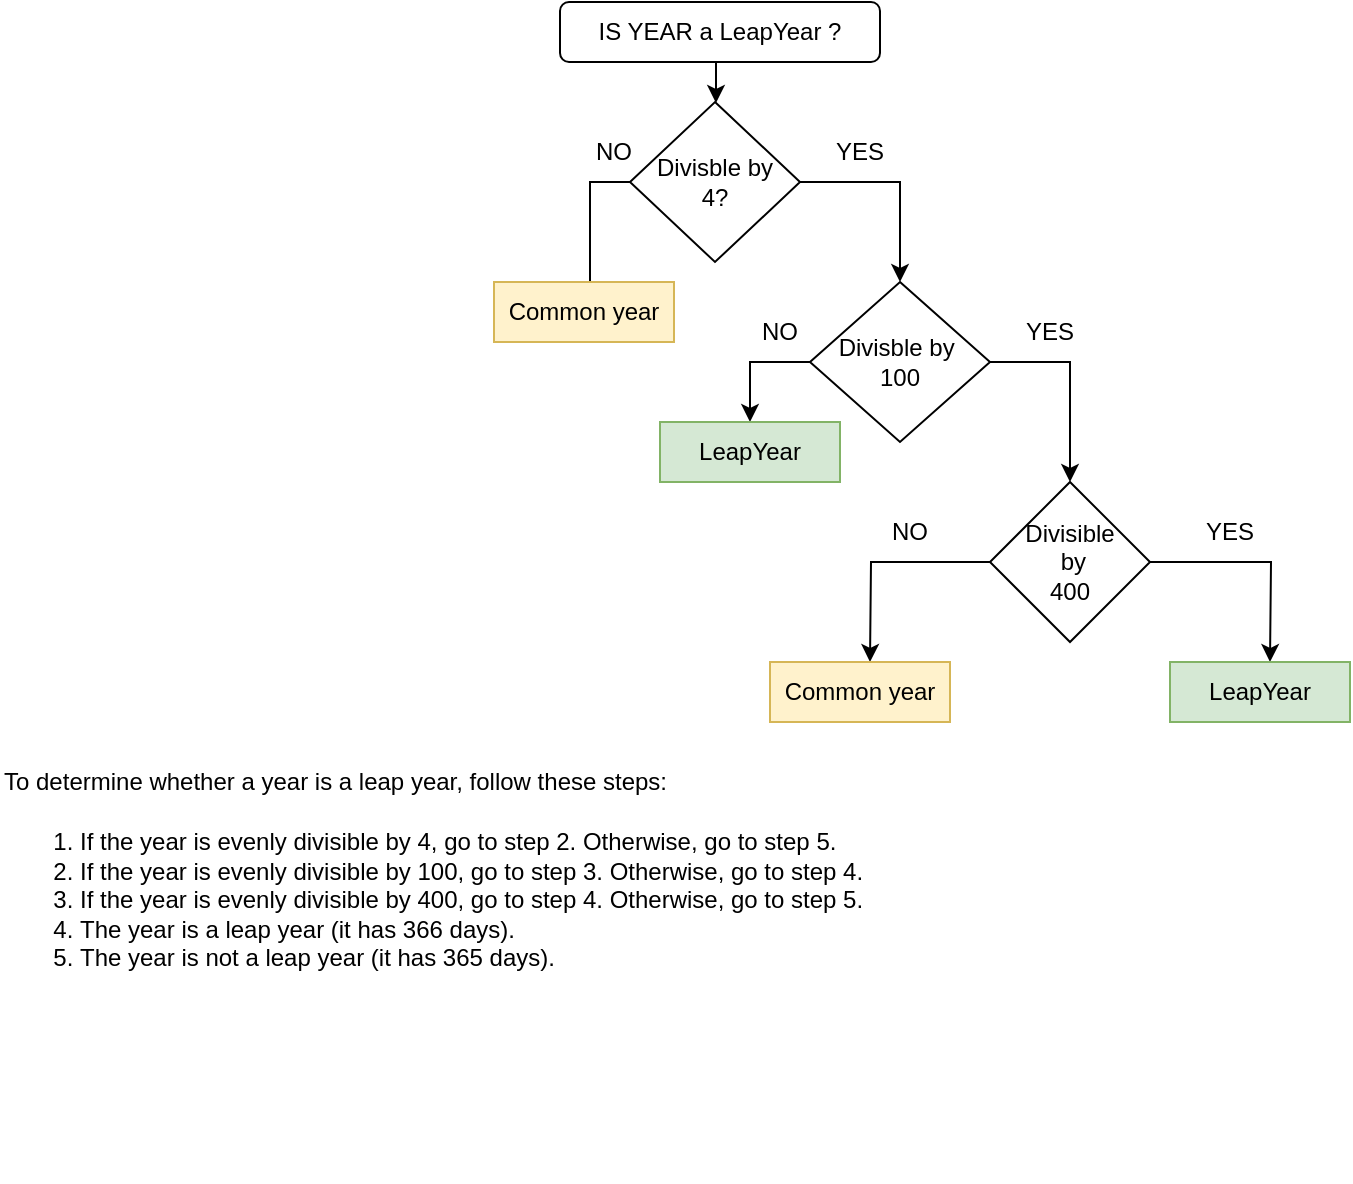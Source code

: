 <mxfile version="21.1.0" type="device">
  <diagram name="Page-1" id="ohbFDob1hToep83ffyxv">
    <mxGraphModel dx="1137" dy="582" grid="1" gridSize="10" guides="1" tooltips="1" connect="1" arrows="1" fold="1" page="1" pageScale="1" pageWidth="850" pageHeight="1100" math="0" shadow="0">
      <root>
        <mxCell id="0" />
        <mxCell id="1" parent="0" />
        <mxCell id="7F210UR98_wTJYgR5hzf-3" style="edgeStyle=orthogonalEdgeStyle;rounded=0;orthogonalLoop=1;jettySize=auto;html=1;exitX=0.5;exitY=1;exitDx=0;exitDy=0;" edge="1" parent="1" source="7F210UR98_wTJYgR5hzf-2" target="7F210UR98_wTJYgR5hzf-4">
          <mxGeometry relative="1" as="geometry">
            <mxPoint x="425" y="230" as="targetPoint" />
            <Array as="points">
              <mxPoint x="423" y="180" />
              <mxPoint x="423" y="180" />
            </Array>
          </mxGeometry>
        </mxCell>
        <mxCell id="7F210UR98_wTJYgR5hzf-2" value="IS YEAR a LeapYear ?" style="rounded=1;whiteSpace=wrap;html=1;" vertex="1" parent="1">
          <mxGeometry x="345" y="140" width="160" height="30" as="geometry" />
        </mxCell>
        <mxCell id="7F210UR98_wTJYgR5hzf-5" style="edgeStyle=orthogonalEdgeStyle;rounded=0;orthogonalLoop=1;jettySize=auto;html=1;exitX=1;exitY=0.5;exitDx=0;exitDy=0;" edge="1" parent="1" source="7F210UR98_wTJYgR5hzf-4" target="7F210UR98_wTJYgR5hzf-6">
          <mxGeometry relative="1" as="geometry">
            <mxPoint x="520" y="290" as="targetPoint" />
          </mxGeometry>
        </mxCell>
        <mxCell id="7F210UR98_wTJYgR5hzf-9" style="edgeStyle=orthogonalEdgeStyle;rounded=0;orthogonalLoop=1;jettySize=auto;html=1;exitX=0;exitY=0.5;exitDx=0;exitDy=0;" edge="1" parent="1" source="7F210UR98_wTJYgR5hzf-4">
          <mxGeometry relative="1" as="geometry">
            <mxPoint x="360" y="280" as="targetPoint" />
          </mxGeometry>
        </mxCell>
        <mxCell id="7F210UR98_wTJYgR5hzf-4" value="Divisble by&lt;br&gt;4?" style="rhombus;whiteSpace=wrap;html=1;" vertex="1" parent="1">
          <mxGeometry x="380" y="190" width="85" height="80" as="geometry" />
        </mxCell>
        <mxCell id="7F210UR98_wTJYgR5hzf-7" style="edgeStyle=orthogonalEdgeStyle;rounded=0;orthogonalLoop=1;jettySize=auto;html=1;exitX=1;exitY=0.5;exitDx=0;exitDy=0;" edge="1" parent="1" source="7F210UR98_wTJYgR5hzf-6">
          <mxGeometry relative="1" as="geometry">
            <mxPoint x="600" y="380" as="targetPoint" />
            <Array as="points">
              <mxPoint x="600" y="320" />
            </Array>
          </mxGeometry>
        </mxCell>
        <mxCell id="7F210UR98_wTJYgR5hzf-11" style="edgeStyle=orthogonalEdgeStyle;rounded=0;orthogonalLoop=1;jettySize=auto;html=1;exitX=0;exitY=0.5;exitDx=0;exitDy=0;" edge="1" parent="1" source="7F210UR98_wTJYgR5hzf-6">
          <mxGeometry relative="1" as="geometry">
            <mxPoint x="440" y="350" as="targetPoint" />
            <Array as="points">
              <mxPoint x="440" y="320" />
            </Array>
          </mxGeometry>
        </mxCell>
        <mxCell id="7F210UR98_wTJYgR5hzf-6" value="Divisble by&amp;nbsp;&lt;br&gt;100" style="rhombus;whiteSpace=wrap;html=1;" vertex="1" parent="1">
          <mxGeometry x="470" y="280" width="90" height="80" as="geometry" />
        </mxCell>
        <mxCell id="7F210UR98_wTJYgR5hzf-16" style="edgeStyle=orthogonalEdgeStyle;rounded=0;orthogonalLoop=1;jettySize=auto;html=1;exitX=0;exitY=0.5;exitDx=0;exitDy=0;" edge="1" parent="1" source="7F210UR98_wTJYgR5hzf-8">
          <mxGeometry relative="1" as="geometry">
            <mxPoint x="500" y="470.0" as="targetPoint" />
          </mxGeometry>
        </mxCell>
        <mxCell id="7F210UR98_wTJYgR5hzf-18" style="edgeStyle=orthogonalEdgeStyle;rounded=0;orthogonalLoop=1;jettySize=auto;html=1;exitX=1;exitY=0.5;exitDx=0;exitDy=0;" edge="1" parent="1" source="7F210UR98_wTJYgR5hzf-8">
          <mxGeometry relative="1" as="geometry">
            <mxPoint x="700" y="470.0" as="targetPoint" />
          </mxGeometry>
        </mxCell>
        <mxCell id="7F210UR98_wTJYgR5hzf-8" value="Divisible&lt;br&gt;&amp;nbsp;by&lt;br&gt;400" style="rhombus;whiteSpace=wrap;html=1;" vertex="1" parent="1">
          <mxGeometry x="560" y="380" width="80" height="80" as="geometry" />
        </mxCell>
        <mxCell id="7F210UR98_wTJYgR5hzf-17" value="Common year" style="rounded=0;whiteSpace=wrap;html=1;fillColor=#fff2cc;strokeColor=#d6b656;" vertex="1" parent="1">
          <mxGeometry x="450" y="470" width="90" height="30" as="geometry" />
        </mxCell>
        <mxCell id="7F210UR98_wTJYgR5hzf-19" value="LeapYear" style="rounded=0;whiteSpace=wrap;html=1;fillColor=#d5e8d4;strokeColor=#82b366;" vertex="1" parent="1">
          <mxGeometry x="650" y="470" width="90" height="30" as="geometry" />
        </mxCell>
        <mxCell id="7F210UR98_wTJYgR5hzf-20" value="NO" style="text;html=1;strokeColor=none;fillColor=none;align=center;verticalAlign=middle;whiteSpace=wrap;rounded=0;" vertex="1" parent="1">
          <mxGeometry x="342" y="200" width="60" height="30" as="geometry" />
        </mxCell>
        <mxCell id="7F210UR98_wTJYgR5hzf-21" value="YES" style="text;html=1;strokeColor=none;fillColor=none;align=center;verticalAlign=middle;whiteSpace=wrap;rounded=0;" vertex="1" parent="1">
          <mxGeometry x="465" y="200" width="60" height="30" as="geometry" />
        </mxCell>
        <mxCell id="7F210UR98_wTJYgR5hzf-22" value="YES" style="text;html=1;strokeColor=none;fillColor=none;align=center;verticalAlign=middle;whiteSpace=wrap;rounded=0;" vertex="1" parent="1">
          <mxGeometry x="560" y="290" width="60" height="30" as="geometry" />
        </mxCell>
        <mxCell id="7F210UR98_wTJYgR5hzf-23" value="NO" style="text;html=1;strokeColor=none;fillColor=none;align=center;verticalAlign=middle;whiteSpace=wrap;rounded=0;" vertex="1" parent="1">
          <mxGeometry x="425" y="290" width="60" height="30" as="geometry" />
        </mxCell>
        <mxCell id="7F210UR98_wTJYgR5hzf-24" value="YES" style="text;html=1;strokeColor=none;fillColor=none;align=center;verticalAlign=middle;whiteSpace=wrap;rounded=0;" vertex="1" parent="1">
          <mxGeometry x="650" y="390" width="60" height="30" as="geometry" />
        </mxCell>
        <mxCell id="7F210UR98_wTJYgR5hzf-25" value="NO" style="text;html=1;strokeColor=none;fillColor=none;align=center;verticalAlign=middle;whiteSpace=wrap;rounded=0;" vertex="1" parent="1">
          <mxGeometry x="490" y="390" width="60" height="30" as="geometry" />
        </mxCell>
        <mxCell id="7F210UR98_wTJYgR5hzf-26" value="LeapYear" style="rounded=0;whiteSpace=wrap;html=1;fillColor=#d5e8d4;strokeColor=#82b366;" vertex="1" parent="1">
          <mxGeometry x="395" y="350" width="90" height="30" as="geometry" />
        </mxCell>
        <mxCell id="7F210UR98_wTJYgR5hzf-28" value="&lt;meta charset=&quot;utf-8&quot;&gt;&lt;p style=&quot;box-sizing: inherit; outline-color: inherit; margin: 1rem 0px 0px; padding: 0px; overflow-wrap: break-word;&quot;&gt;To determine whether a year is a leap year, follow these steps:&lt;/p&gt;&lt;ol style=&quot;box-sizing: inherit; outline-color: inherit; margin: 16px 0px 16px 38px; padding: 0px;&quot;&gt;&lt;li style=&quot;box-sizing: inherit; outline-color: inherit; margin: 0px; padding: 0px; outline-style: initial; outline-width: 0px; list-style: decimal;&quot;&gt;If the year is evenly divisible by 4, go to step 2. Otherwise, go to step 5.&lt;/li&gt;&lt;li style=&quot;box-sizing: inherit; outline-color: inherit; margin: 0px; padding: 0px; outline-style: initial; outline-width: 0px; list-style: decimal;&quot;&gt;If the year is evenly divisible by 100, go to step 3. Otherwise, go to step 4.&lt;/li&gt;&lt;li style=&quot;box-sizing: inherit; outline-color: inherit; margin: 0px; padding: 0px; outline-style: initial; outline-width: 0px; list-style: decimal;&quot;&gt;If the year is evenly divisible by 400, go to step 4. Otherwise, go to step 5.&lt;/li&gt;&lt;li style=&quot;box-sizing: inherit; outline-color: inherit; margin: 0px; padding: 0px; outline-style: initial; outline-width: 0px; list-style: decimal;&quot;&gt;The year is a leap year (it has 366 days).&lt;/li&gt;&lt;li style=&quot;box-sizing: inherit; outline-color: inherit; margin: 0px; padding: 0px; outline-style: initial; outline-width: 0px; list-style: decimal;&quot;&gt;The year is not a leap year (it has 365 days).&lt;/li&gt;&lt;/ol&gt;&lt;div style=&quot;box-sizing: inherit; outline-color: inherit; position: relative;&quot; data-heading-level=&quot;h3&quot; class=&quot;heading-wrapper&quot;&gt;&lt;a style=&quot;box-sizing: inherit; outline-color: inherit; color: var(--theme-hyperlink); cursor: pointer; overflow-wrap: normal; text-decoration: none; background-color: rgb(23, 23, 23); outline-style: initial; outline-width: 0px; font-family: docons; font-size: 16px; speak: none; font-variant: normal; text-transform: none; text-align: center; direction: ltr; -webkit-font-smoothing: antialiased; font-style: normal; font-weight: 400; line-height: 16px; display: inline-block; width: 1px; transition: opacity 0.1s linear 0s; position: absolute; inset-inline-start: -1.875rem; transform: translateY(-50%) scale(1); inset-block-start: 1.137rem; clip: rect(1px, 1px, 1px, 1px); clip-path: inset(50%); height: 1px; opacity: 0; border: 0px; margin: -1px; padding: 0px; overflow: hidden; letter-spacing: normal; orphans: 2; text-indent: 0px; widows: 2; word-spacing: 0px; -webkit-text-stroke-width: 0px;&quot; aria-label=&quot;Section titled: Formula to determine whether a year is a leap year&quot; href=&quot;https://learn.microsoft.com/en-us/office/troubleshoot/excel/determine-a-leap-year#formula-to-determine-whether-a-year-is-a-leap-year&quot; class=&quot;anchor-link docon docon-link&quot;&gt;&lt;/a&gt;&lt;br class=&quot;Apple-interchange-newline&quot;&gt;&lt;/div&gt;" style="text;whiteSpace=wrap;html=1;" vertex="1" parent="1">
          <mxGeometry x="65" y="500" width="515" height="230" as="geometry" />
        </mxCell>
        <mxCell id="7F210UR98_wTJYgR5hzf-29" value="Common year" style="rounded=0;whiteSpace=wrap;html=1;fillColor=#fff2cc;strokeColor=#d6b656;" vertex="1" parent="1">
          <mxGeometry x="312" y="280" width="90" height="30" as="geometry" />
        </mxCell>
      </root>
    </mxGraphModel>
  </diagram>
</mxfile>
